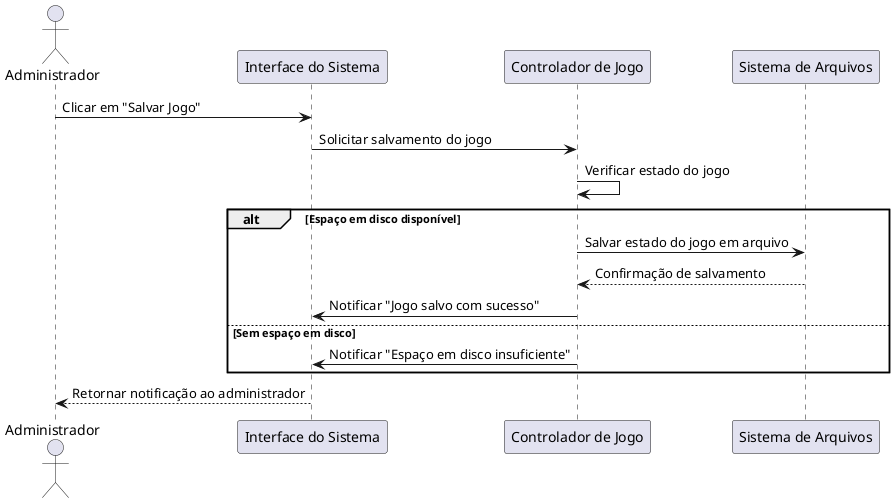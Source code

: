 @startuml diagramaInteracao1
actor Administrador as Admin
participant "Interface do Sistema" as Interface
participant "Controlador de Jogo" as Controlador
participant "Sistema de Arquivos" as SistemaArquivos

Admin -> Interface : Clicar em "Salvar Jogo"
Interface -> Controlador : Solicitar salvamento do jogo
Controlador -> Controlador : Verificar estado do jogo
alt Espaço em disco disponível
    Controlador -> SistemaArquivos : Salvar estado do jogo em arquivo
    SistemaArquivos --> Controlador : Confirmação de salvamento
    Controlador -> Interface : Notificar "Jogo salvo com sucesso"
else Sem espaço em disco
    Controlador -> Interface : Notificar "Espaço em disco insuficiente"
end
Interface --> Admin : Retornar notificação ao administrador
@enduml
